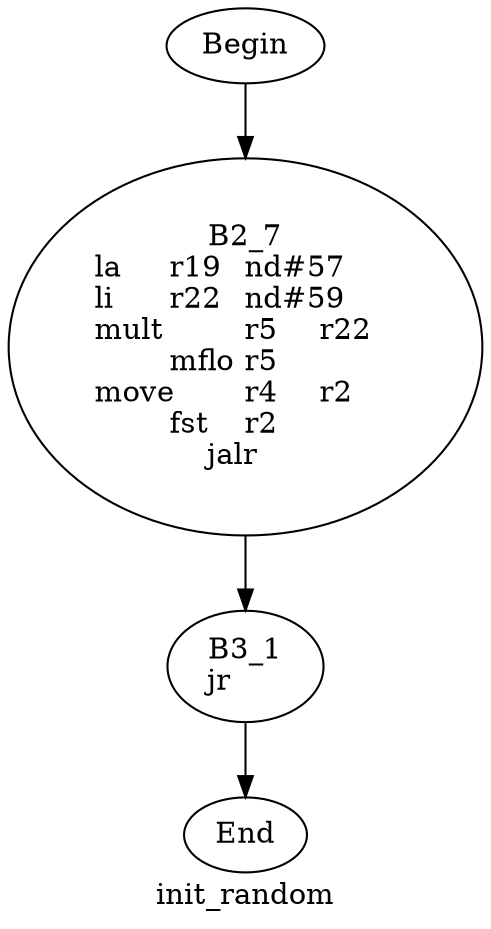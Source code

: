 digraph G{
	label = "init_random"	style = "dashed";
	color = purple;
	Node0 [label = "Begin"];
	Node0 -> {Node2 }
	Node1 [label = "End"];
	Node1 -> {}
	Node2 [label = "B2_7\nla	r19	nd#57	\nli	r22	nd#59	\nmult	r5	r22	\nmflo	r5	\nmove	r4	r2	\nfst	r2	\njalr	\n"];
	Node2 -> {Node3 }
	Node3 [label = "B3_1\njr	\n"];
	Node3 -> {Node1 }
}
